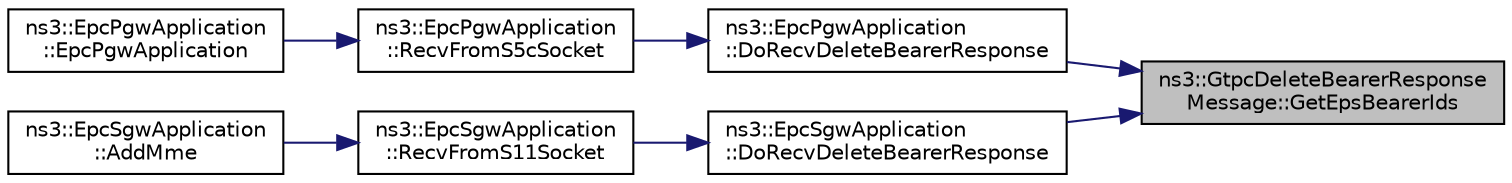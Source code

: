 digraph "ns3::GtpcDeleteBearerResponseMessage::GetEpsBearerIds"
{
 // LATEX_PDF_SIZE
  edge [fontname="Helvetica",fontsize="10",labelfontname="Helvetica",labelfontsize="10"];
  node [fontname="Helvetica",fontsize="10",shape=record];
  rankdir="RL";
  Node1 [label="ns3::GtpcDeleteBearerResponse\lMessage::GetEpsBearerIds",height=0.2,width=0.4,color="black", fillcolor="grey75", style="filled", fontcolor="black",tooltip=" "];
  Node1 -> Node2 [dir="back",color="midnightblue",fontsize="10",style="solid",fontname="Helvetica"];
  Node2 [label="ns3::EpcPgwApplication\l::DoRecvDeleteBearerResponse",height=0.2,width=0.4,color="black", fillcolor="white", style="filled",URL="$classns3_1_1_epc_pgw_application.html#a515622ad0043d1869bfb429c36a285ff",tooltip="Process Delete Bearer Response message."];
  Node2 -> Node3 [dir="back",color="midnightblue",fontsize="10",style="solid",fontname="Helvetica"];
  Node3 [label="ns3::EpcPgwApplication\l::RecvFromS5cSocket",height=0.2,width=0.4,color="black", fillcolor="white", style="filled",URL="$classns3_1_1_epc_pgw_application.html#a57368f0b1bd18145be17ec256f4ac803",tooltip="Method to be assigned to the receiver callback of the S5-C socket."];
  Node3 -> Node4 [dir="back",color="midnightblue",fontsize="10",style="solid",fontname="Helvetica"];
  Node4 [label="ns3::EpcPgwApplication\l::EpcPgwApplication",height=0.2,width=0.4,color="black", fillcolor="white", style="filled",URL="$classns3_1_1_epc_pgw_application.html#a0789b6f6e80002c2f90f5a2e08e63329",tooltip="Constructor that binds the tap device to the callback methods."];
  Node1 -> Node5 [dir="back",color="midnightblue",fontsize="10",style="solid",fontname="Helvetica"];
  Node5 [label="ns3::EpcSgwApplication\l::DoRecvDeleteBearerResponse",height=0.2,width=0.4,color="black", fillcolor="white", style="filled",URL="$classns3_1_1_epc_sgw_application.html#ad92ed0ad06c4f6daa0eda8f091c8e03c",tooltip="Process GTP-C Delete Bearer Response message."];
  Node5 -> Node6 [dir="back",color="midnightblue",fontsize="10",style="solid",fontname="Helvetica"];
  Node6 [label="ns3::EpcSgwApplication\l::RecvFromS11Socket",height=0.2,width=0.4,color="black", fillcolor="white", style="filled",URL="$classns3_1_1_epc_sgw_application.html#aa8e305aa179d3746e8b729d99afd5baf",tooltip="Method to be assigned to the recv callback of the S11 socket."];
  Node6 -> Node7 [dir="back",color="midnightblue",fontsize="10",style="solid",fontname="Helvetica"];
  Node7 [label="ns3::EpcSgwApplication\l::AddMme",height=0.2,width=0.4,color="black", fillcolor="white", style="filled",URL="$classns3_1_1_epc_sgw_application.html#a288c1937492f448fb566bc923d8a36a9",tooltip="Let the SGW be aware of an MME."];
}
